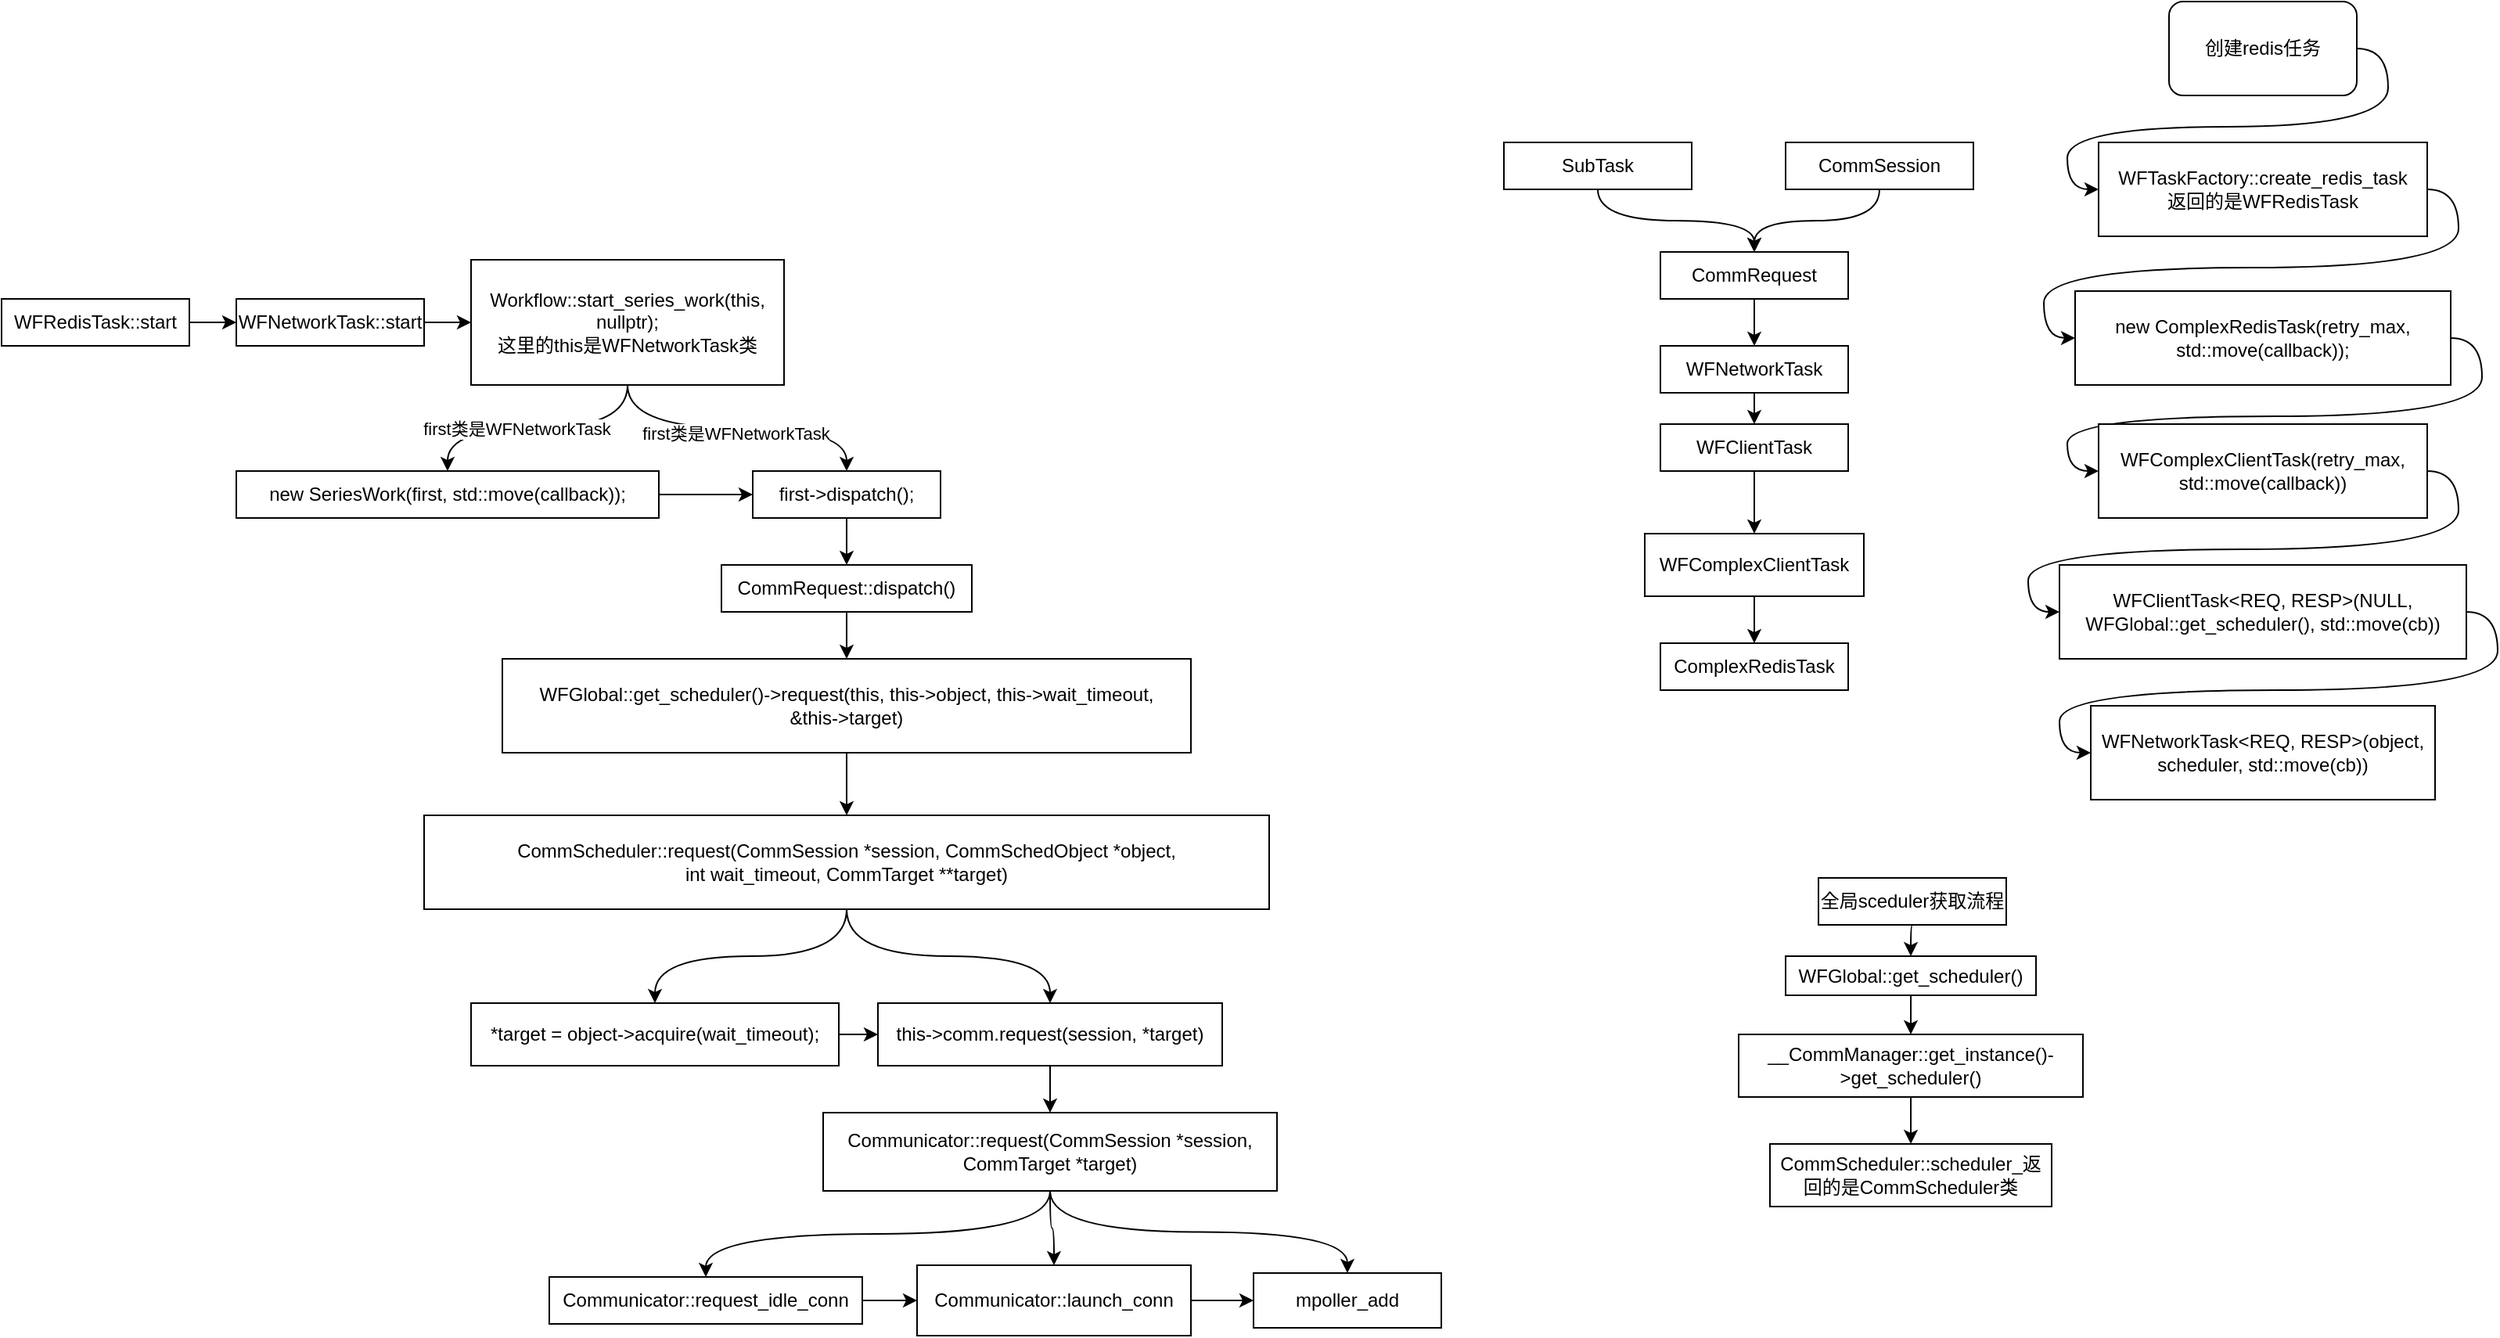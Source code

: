 <mxfile version="14.5.3" type="github">
  <diagram id="UP1-qwlF9aJPhvvTiWTV" name="Page-1">
    <mxGraphModel dx="1186" dy="1885" grid="1" gridSize="10" guides="1" tooltips="1" connect="1" arrows="1" fold="1" page="1" pageScale="1" pageWidth="827" pageHeight="1169" math="0" shadow="0">
      <root>
        <mxCell id="0" />
        <mxCell id="1" parent="0" />
        <mxCell id="LnEWv4F4pNgl14aYY6Xp-3" style="edgeStyle=orthogonalEdgeStyle;rounded=0;orthogonalLoop=1;jettySize=auto;html=1;exitX=1;exitY=0.5;exitDx=0;exitDy=0;entryX=0;entryY=0.5;entryDx=0;entryDy=0;" parent="1" source="LnEWv4F4pNgl14aYY6Xp-1" target="LnEWv4F4pNgl14aYY6Xp-2" edge="1">
          <mxGeometry relative="1" as="geometry" />
        </mxCell>
        <mxCell id="LnEWv4F4pNgl14aYY6Xp-1" value="WFRedisTask::start" style="rounded=0;whiteSpace=wrap;html=1;" parent="1" vertex="1">
          <mxGeometry x="80" y="140" width="120" height="30" as="geometry" />
        </mxCell>
        <mxCell id="LnEWv4F4pNgl14aYY6Xp-5" style="edgeStyle=orthogonalEdgeStyle;rounded=0;orthogonalLoop=1;jettySize=auto;html=1;exitX=1;exitY=0.5;exitDx=0;exitDy=0;entryX=0;entryY=0.5;entryDx=0;entryDy=0;" parent="1" source="LnEWv4F4pNgl14aYY6Xp-2" target="LnEWv4F4pNgl14aYY6Xp-4" edge="1">
          <mxGeometry relative="1" as="geometry" />
        </mxCell>
        <mxCell id="LnEWv4F4pNgl14aYY6Xp-2" value="WFNetworkTask::start" style="rounded=0;whiteSpace=wrap;html=1;" parent="1" vertex="1">
          <mxGeometry x="230" y="140" width="120" height="30" as="geometry" />
        </mxCell>
        <mxCell id="LnEWv4F4pNgl14aYY6Xp-17" style="edgeStyle=orthogonalEdgeStyle;curved=1;rounded=0;orthogonalLoop=1;jettySize=auto;html=1;exitX=0.5;exitY=1;exitDx=0;exitDy=0;" parent="1" source="LnEWv4F4pNgl14aYY6Xp-4" target="LnEWv4F4pNgl14aYY6Xp-14" edge="1">
          <mxGeometry relative="1" as="geometry" />
        </mxCell>
        <mxCell id="LnEWv4F4pNgl14aYY6Xp-19" value="first类是WFNetworkTask" style="edgeLabel;html=1;align=center;verticalAlign=middle;resizable=0;points=[];" parent="LnEWv4F4pNgl14aYY6Xp-17" vertex="1" connectable="0">
          <mxGeometry x="0.171" relative="1" as="geometry">
            <mxPoint x="1" as="offset" />
          </mxGeometry>
        </mxCell>
        <mxCell id="LnEWv4F4pNgl14aYY6Xp-18" style="edgeStyle=orthogonalEdgeStyle;curved=1;rounded=0;orthogonalLoop=1;jettySize=auto;html=1;exitX=0.5;exitY=1;exitDx=0;exitDy=0;entryX=0.5;entryY=0;entryDx=0;entryDy=0;" parent="1" source="LnEWv4F4pNgl14aYY6Xp-4" target="LnEWv4F4pNgl14aYY6Xp-15" edge="1">
          <mxGeometry relative="1" as="geometry" />
        </mxCell>
        <mxCell id="LnEWv4F4pNgl14aYY6Xp-20" value="first类是WFNetworkTask" style="edgeLabel;html=1;align=center;verticalAlign=middle;resizable=0;points=[];" parent="LnEWv4F4pNgl14aYY6Xp-18" vertex="1" connectable="0">
          <mxGeometry x="-0.012" y="-2" relative="1" as="geometry">
            <mxPoint y="1" as="offset" />
          </mxGeometry>
        </mxCell>
        <mxCell id="LnEWv4F4pNgl14aYY6Xp-4" value="Workflow::start_series_work(this, nullptr);&lt;br&gt;这里的this是WFNetworkTask类" style="rounded=0;whiteSpace=wrap;html=1;" parent="1" vertex="1">
          <mxGeometry x="380" y="115" width="200" height="80" as="geometry" />
        </mxCell>
        <mxCell id="LnEWv4F4pNgl14aYY6Xp-29" style="edgeStyle=orthogonalEdgeStyle;curved=1;rounded=0;orthogonalLoop=1;jettySize=auto;html=1;exitX=0.5;exitY=1;exitDx=0;exitDy=0;entryX=0.5;entryY=0;entryDx=0;entryDy=0;" parent="1" source="LnEWv4F4pNgl14aYY6Xp-6" target="LnEWv4F4pNgl14aYY6Xp-27" edge="1">
          <mxGeometry relative="1" as="geometry" />
        </mxCell>
        <mxCell id="LnEWv4F4pNgl14aYY6Xp-6" value="WFNetworkTask" style="rounded=0;whiteSpace=wrap;html=1;" parent="1" vertex="1">
          <mxGeometry x="1140" y="170" width="120" height="30" as="geometry" />
        </mxCell>
        <mxCell id="LnEWv4F4pNgl14aYY6Xp-8" style="edgeStyle=orthogonalEdgeStyle;rounded=0;orthogonalLoop=1;jettySize=auto;html=1;exitX=0.5;exitY=1;exitDx=0;exitDy=0;entryX=0.5;entryY=0;entryDx=0;entryDy=0;" parent="1" source="LnEWv4F4pNgl14aYY6Xp-7" target="LnEWv4F4pNgl14aYY6Xp-6" edge="1">
          <mxGeometry relative="1" as="geometry" />
        </mxCell>
        <mxCell id="LnEWv4F4pNgl14aYY6Xp-7" value="CommRequest" style="rounded=0;whiteSpace=wrap;html=1;" parent="1" vertex="1">
          <mxGeometry x="1140" y="110" width="120" height="30" as="geometry" />
        </mxCell>
        <mxCell id="LnEWv4F4pNgl14aYY6Xp-13" style="edgeStyle=orthogonalEdgeStyle;curved=1;rounded=0;orthogonalLoop=1;jettySize=auto;html=1;exitX=0.5;exitY=1;exitDx=0;exitDy=0;entryX=0.5;entryY=0;entryDx=0;entryDy=0;" parent="1" source="LnEWv4F4pNgl14aYY6Xp-9" target="LnEWv4F4pNgl14aYY6Xp-7" edge="1">
          <mxGeometry relative="1" as="geometry" />
        </mxCell>
        <mxCell id="LnEWv4F4pNgl14aYY6Xp-9" value="SubTask" style="rounded=0;whiteSpace=wrap;html=1;" parent="1" vertex="1">
          <mxGeometry x="1040" y="40" width="120" height="30" as="geometry" />
        </mxCell>
        <mxCell id="LnEWv4F4pNgl14aYY6Xp-11" style="edgeStyle=orthogonalEdgeStyle;rounded=0;orthogonalLoop=1;jettySize=auto;html=1;exitX=0.5;exitY=1;exitDx=0;exitDy=0;entryX=0.5;entryY=0;entryDx=0;entryDy=0;curved=1;" parent="1" source="LnEWv4F4pNgl14aYY6Xp-10" target="LnEWv4F4pNgl14aYY6Xp-7" edge="1">
          <mxGeometry relative="1" as="geometry" />
        </mxCell>
        <mxCell id="LnEWv4F4pNgl14aYY6Xp-10" value="CommSession" style="rounded=0;whiteSpace=wrap;html=1;" parent="1" vertex="1">
          <mxGeometry x="1220" y="40" width="120" height="30" as="geometry" />
        </mxCell>
        <mxCell id="LnEWv4F4pNgl14aYY6Xp-16" style="edgeStyle=orthogonalEdgeStyle;curved=1;rounded=0;orthogonalLoop=1;jettySize=auto;html=1;exitX=1;exitY=0.5;exitDx=0;exitDy=0;" parent="1" source="LnEWv4F4pNgl14aYY6Xp-14" target="LnEWv4F4pNgl14aYY6Xp-15" edge="1">
          <mxGeometry relative="1" as="geometry" />
        </mxCell>
        <mxCell id="LnEWv4F4pNgl14aYY6Xp-14" value="new SeriesWork(first, std::move(callback));" style="rounded=0;whiteSpace=wrap;html=1;" parent="1" vertex="1">
          <mxGeometry x="230" y="250" width="270" height="30" as="geometry" />
        </mxCell>
        <mxCell id="LnEWv4F4pNgl14aYY6Xp-22" style="edgeStyle=orthogonalEdgeStyle;curved=1;rounded=0;orthogonalLoop=1;jettySize=auto;html=1;exitX=0.5;exitY=1;exitDx=0;exitDy=0;entryX=0.5;entryY=0;entryDx=0;entryDy=0;" parent="1" source="LnEWv4F4pNgl14aYY6Xp-15" target="LnEWv4F4pNgl14aYY6Xp-21" edge="1">
          <mxGeometry relative="1" as="geometry" />
        </mxCell>
        <mxCell id="LnEWv4F4pNgl14aYY6Xp-15" value="first-&amp;gt;dispatch();" style="rounded=0;whiteSpace=wrap;html=1;" parent="1" vertex="1">
          <mxGeometry x="560" y="250" width="120" height="30" as="geometry" />
        </mxCell>
        <mxCell id="LnEWv4F4pNgl14aYY6Xp-40" style="edgeStyle=orthogonalEdgeStyle;curved=1;rounded=0;orthogonalLoop=1;jettySize=auto;html=1;exitX=0.5;exitY=1;exitDx=0;exitDy=0;entryX=0.5;entryY=0;entryDx=0;entryDy=0;" parent="1" source="LnEWv4F4pNgl14aYY6Xp-21" target="LnEWv4F4pNgl14aYY6Xp-39" edge="1">
          <mxGeometry relative="1" as="geometry" />
        </mxCell>
        <mxCell id="LnEWv4F4pNgl14aYY6Xp-21" value="CommRequest::dispatch()" style="rounded=0;whiteSpace=wrap;html=1;" parent="1" vertex="1">
          <mxGeometry x="540" y="310" width="160" height="30" as="geometry" />
        </mxCell>
        <mxCell id="LnEWv4F4pNgl14aYY6Xp-23" value="ComplexRedisTask" style="rounded=0;whiteSpace=wrap;html=1;" parent="1" vertex="1">
          <mxGeometry x="1140" y="360" width="120" height="30" as="geometry" />
        </mxCell>
        <mxCell id="LnEWv4F4pNgl14aYY6Xp-26" style="edgeStyle=orthogonalEdgeStyle;curved=1;rounded=0;orthogonalLoop=1;jettySize=auto;html=1;exitX=0.5;exitY=1;exitDx=0;exitDy=0;entryX=0.5;entryY=0;entryDx=0;entryDy=0;" parent="1" source="LnEWv4F4pNgl14aYY6Xp-24" target="LnEWv4F4pNgl14aYY6Xp-23" edge="1">
          <mxGeometry relative="1" as="geometry" />
        </mxCell>
        <mxCell id="LnEWv4F4pNgl14aYY6Xp-24" value="WFComplexClientTask" style="rounded=0;whiteSpace=wrap;html=1;" parent="1" vertex="1">
          <mxGeometry x="1130" y="290" width="140" height="40" as="geometry" />
        </mxCell>
        <mxCell id="LnEWv4F4pNgl14aYY6Xp-28" style="edgeStyle=orthogonalEdgeStyle;curved=1;rounded=0;orthogonalLoop=1;jettySize=auto;html=1;exitX=0.5;exitY=1;exitDx=0;exitDy=0;entryX=0.5;entryY=0;entryDx=0;entryDy=0;" parent="1" source="LnEWv4F4pNgl14aYY6Xp-27" target="LnEWv4F4pNgl14aYY6Xp-24" edge="1">
          <mxGeometry relative="1" as="geometry" />
        </mxCell>
        <mxCell id="LnEWv4F4pNgl14aYY6Xp-27" value="WFClientTask" style="rounded=0;whiteSpace=wrap;html=1;" parent="1" vertex="1">
          <mxGeometry x="1140" y="220" width="120" height="30" as="geometry" />
        </mxCell>
        <mxCell id="LnEWv4F4pNgl14aYY6Xp-32" style="edgeStyle=orthogonalEdgeStyle;curved=1;rounded=0;orthogonalLoop=1;jettySize=auto;html=1;exitX=1;exitY=0.5;exitDx=0;exitDy=0;entryX=0;entryY=0.5;entryDx=0;entryDy=0;" parent="1" source="LnEWv4F4pNgl14aYY6Xp-30" target="LnEWv4F4pNgl14aYY6Xp-31" edge="1">
          <mxGeometry relative="1" as="geometry" />
        </mxCell>
        <mxCell id="LnEWv4F4pNgl14aYY6Xp-30" value="WFTaskFactory::create_redis_task&lt;br&gt;返回的是WFRedisTask" style="rounded=0;whiteSpace=wrap;html=1;" parent="1" vertex="1">
          <mxGeometry x="1420" y="40" width="210" height="60" as="geometry" />
        </mxCell>
        <mxCell id="LnEWv4F4pNgl14aYY6Xp-34" style="edgeStyle=orthogonalEdgeStyle;curved=1;rounded=0;orthogonalLoop=1;jettySize=auto;html=1;exitX=1;exitY=0.5;exitDx=0;exitDy=0;entryX=0;entryY=0.5;entryDx=0;entryDy=0;" parent="1" source="LnEWv4F4pNgl14aYY6Xp-31" target="LnEWv4F4pNgl14aYY6Xp-33" edge="1">
          <mxGeometry relative="1" as="geometry" />
        </mxCell>
        <mxCell id="LnEWv4F4pNgl14aYY6Xp-31" value="new ComplexRedisTask(retry_max, std::move(callback));" style="rounded=0;whiteSpace=wrap;html=1;" parent="1" vertex="1">
          <mxGeometry x="1405" y="135" width="240" height="60" as="geometry" />
        </mxCell>
        <mxCell id="LnEWv4F4pNgl14aYY6Xp-36" style="edgeStyle=orthogonalEdgeStyle;curved=1;rounded=0;orthogonalLoop=1;jettySize=auto;html=1;exitX=1;exitY=0.5;exitDx=0;exitDy=0;entryX=0;entryY=0.5;entryDx=0;entryDy=0;" parent="1" source="LnEWv4F4pNgl14aYY6Xp-33" target="LnEWv4F4pNgl14aYY6Xp-35" edge="1">
          <mxGeometry relative="1" as="geometry" />
        </mxCell>
        <mxCell id="LnEWv4F4pNgl14aYY6Xp-33" value="WFComplexClientTask(retry_max, std::move(callback))" style="rounded=0;whiteSpace=wrap;html=1;" parent="1" vertex="1">
          <mxGeometry x="1420" y="220" width="210" height="60" as="geometry" />
        </mxCell>
        <mxCell id="LnEWv4F4pNgl14aYY6Xp-38" style="edgeStyle=orthogonalEdgeStyle;curved=1;rounded=0;orthogonalLoop=1;jettySize=auto;html=1;exitX=1;exitY=0.5;exitDx=0;exitDy=0;entryX=0;entryY=0.5;entryDx=0;entryDy=0;" parent="1" source="LnEWv4F4pNgl14aYY6Xp-35" target="LnEWv4F4pNgl14aYY6Xp-37" edge="1">
          <mxGeometry relative="1" as="geometry" />
        </mxCell>
        <mxCell id="LnEWv4F4pNgl14aYY6Xp-35" value="WFClientTask&amp;lt;REQ, RESP&amp;gt;(NULL, WFGlobal::get_scheduler(), std::move(cb))" style="rounded=0;whiteSpace=wrap;html=1;" parent="1" vertex="1">
          <mxGeometry x="1395" y="310" width="260" height="60" as="geometry" />
        </mxCell>
        <mxCell id="LnEWv4F4pNgl14aYY6Xp-37" value="WFNetworkTask&amp;lt;REQ, RESP&amp;gt;(object, scheduler, std::move(cb))" style="rounded=0;whiteSpace=wrap;html=1;" parent="1" vertex="1">
          <mxGeometry x="1415" y="400" width="220" height="60" as="geometry" />
        </mxCell>
        <mxCell id="nBKweqbWxlO77C3QkO8n-9" style="edgeStyle=orthogonalEdgeStyle;curved=1;rounded=0;orthogonalLoop=1;jettySize=auto;html=1;exitX=0.5;exitY=1;exitDx=0;exitDy=0;" edge="1" parent="1" source="LnEWv4F4pNgl14aYY6Xp-39" target="nBKweqbWxlO77C3QkO8n-8">
          <mxGeometry relative="1" as="geometry" />
        </mxCell>
        <mxCell id="LnEWv4F4pNgl14aYY6Xp-39" value="&lt;span&gt;WFGlobal::get_scheduler()-&amp;gt;request(&lt;/span&gt;&lt;span&gt;this, this-&amp;gt;object, this-&amp;gt;wait_timeout,&lt;br&gt;&lt;/span&gt;&lt;span&gt;        &lt;/span&gt;&lt;span&gt; &amp;amp;this-&amp;gt;target&lt;/span&gt;&lt;span&gt;)&lt;/span&gt;" style="rounded=0;whiteSpace=wrap;html=1;" parent="1" vertex="1">
          <mxGeometry x="400" y="370" width="440" height="60" as="geometry" />
        </mxCell>
        <mxCell id="LnEWv4F4pNgl14aYY6Xp-42" style="edgeStyle=orthogonalEdgeStyle;curved=1;rounded=0;orthogonalLoop=1;jettySize=auto;html=1;exitX=1;exitY=0.5;exitDx=0;exitDy=0;entryX=0;entryY=0.5;entryDx=0;entryDy=0;" parent="1" source="LnEWv4F4pNgl14aYY6Xp-41" target="LnEWv4F4pNgl14aYY6Xp-30" edge="1">
          <mxGeometry relative="1" as="geometry" />
        </mxCell>
        <mxCell id="LnEWv4F4pNgl14aYY6Xp-41" value="创建redis任务" style="rounded=1;whiteSpace=wrap;html=1;" parent="1" vertex="1">
          <mxGeometry x="1465" y="-50" width="120" height="60" as="geometry" />
        </mxCell>
        <mxCell id="nBKweqbWxlO77C3QkO8n-3" style="edgeStyle=orthogonalEdgeStyle;curved=1;rounded=0;orthogonalLoop=1;jettySize=auto;html=1;exitX=0.5;exitY=1;exitDx=0;exitDy=0;entryX=0.5;entryY=0;entryDx=0;entryDy=0;" edge="1" parent="1" source="nBKweqbWxlO77C3QkO8n-1" target="nBKweqbWxlO77C3QkO8n-2">
          <mxGeometry relative="1" as="geometry" />
        </mxCell>
        <mxCell id="nBKweqbWxlO77C3QkO8n-1" value="WFGlobal::get_scheduler()" style="rounded=0;whiteSpace=wrap;html=1;" vertex="1" parent="1">
          <mxGeometry x="1220" y="560" width="160" height="25" as="geometry" />
        </mxCell>
        <mxCell id="nBKweqbWxlO77C3QkO8n-5" style="edgeStyle=orthogonalEdgeStyle;curved=1;rounded=0;orthogonalLoop=1;jettySize=auto;html=1;exitX=0.5;exitY=1;exitDx=0;exitDy=0;entryX=0.5;entryY=0;entryDx=0;entryDy=0;" edge="1" parent="1" source="nBKweqbWxlO77C3QkO8n-2" target="nBKweqbWxlO77C3QkO8n-4">
          <mxGeometry relative="1" as="geometry" />
        </mxCell>
        <mxCell id="nBKweqbWxlO77C3QkO8n-2" value="__CommManager::get_instance()-&amp;gt;get_scheduler()" style="rounded=0;whiteSpace=wrap;html=1;" vertex="1" parent="1">
          <mxGeometry x="1190" y="610" width="220" height="40" as="geometry" />
        </mxCell>
        <mxCell id="nBKweqbWxlO77C3QkO8n-4" value="CommScheduler::scheduler_返回的是CommScheduler类" style="rounded=0;whiteSpace=wrap;html=1;" vertex="1" parent="1">
          <mxGeometry x="1210" y="680" width="180" height="40" as="geometry" />
        </mxCell>
        <mxCell id="nBKweqbWxlO77C3QkO8n-7" style="edgeStyle=orthogonalEdgeStyle;curved=1;rounded=0;orthogonalLoop=1;jettySize=auto;html=1;exitX=0.5;exitY=1;exitDx=0;exitDy=0;entryX=0.5;entryY=0;entryDx=0;entryDy=0;" edge="1" parent="1" source="nBKweqbWxlO77C3QkO8n-6" target="nBKweqbWxlO77C3QkO8n-1">
          <mxGeometry relative="1" as="geometry" />
        </mxCell>
        <mxCell id="nBKweqbWxlO77C3QkO8n-6" value="全局sceduler获取流程" style="rounded=0;whiteSpace=wrap;html=1;" vertex="1" parent="1">
          <mxGeometry x="1241" y="510" width="120" height="30" as="geometry" />
        </mxCell>
        <mxCell id="nBKweqbWxlO77C3QkO8n-12" style="edgeStyle=orthogonalEdgeStyle;curved=1;rounded=0;orthogonalLoop=1;jettySize=auto;html=1;exitX=0.5;exitY=1;exitDx=0;exitDy=0;" edge="1" parent="1" source="nBKweqbWxlO77C3QkO8n-8" target="nBKweqbWxlO77C3QkO8n-10">
          <mxGeometry relative="1" as="geometry" />
        </mxCell>
        <mxCell id="nBKweqbWxlO77C3QkO8n-13" style="edgeStyle=orthogonalEdgeStyle;curved=1;rounded=0;orthogonalLoop=1;jettySize=auto;html=1;exitX=0.5;exitY=1;exitDx=0;exitDy=0;entryX=0.5;entryY=0;entryDx=0;entryDy=0;" edge="1" parent="1" source="nBKweqbWxlO77C3QkO8n-8" target="nBKweqbWxlO77C3QkO8n-11">
          <mxGeometry relative="1" as="geometry" />
        </mxCell>
        <mxCell id="nBKweqbWxlO77C3QkO8n-8" value="CommScheduler::&lt;span&gt;request(CommSession *session, CommSchedObject *object,&lt;/span&gt;&lt;div&gt;&lt;span&gt;				&lt;/span&gt;int wait_timeout, CommTarget **target)&lt;/div&gt;" style="rounded=0;whiteSpace=wrap;html=1;" vertex="1" parent="1">
          <mxGeometry x="350" y="470" width="540" height="60" as="geometry" />
        </mxCell>
        <mxCell id="nBKweqbWxlO77C3QkO8n-14" style="edgeStyle=orthogonalEdgeStyle;curved=1;rounded=0;orthogonalLoop=1;jettySize=auto;html=1;exitX=1;exitY=0.5;exitDx=0;exitDy=0;entryX=0;entryY=0.5;entryDx=0;entryDy=0;" edge="1" parent="1" source="nBKweqbWxlO77C3QkO8n-10" target="nBKweqbWxlO77C3QkO8n-11">
          <mxGeometry relative="1" as="geometry" />
        </mxCell>
        <mxCell id="nBKweqbWxlO77C3QkO8n-10" value="*target = object-&amp;gt;acquire(wait_timeout);" style="rounded=0;whiteSpace=wrap;html=1;" vertex="1" parent="1">
          <mxGeometry x="380" y="590" width="235" height="40" as="geometry" />
        </mxCell>
        <mxCell id="nBKweqbWxlO77C3QkO8n-16" style="edgeStyle=orthogonalEdgeStyle;curved=1;rounded=0;orthogonalLoop=1;jettySize=auto;html=1;exitX=0.5;exitY=1;exitDx=0;exitDy=0;entryX=0.5;entryY=0;entryDx=0;entryDy=0;" edge="1" parent="1" source="nBKweqbWxlO77C3QkO8n-11" target="nBKweqbWxlO77C3QkO8n-15">
          <mxGeometry relative="1" as="geometry" />
        </mxCell>
        <mxCell id="nBKweqbWxlO77C3QkO8n-11" value="this-&amp;gt;comm.request(session, *target)" style="rounded=0;whiteSpace=wrap;html=1;" vertex="1" parent="1">
          <mxGeometry x="640" y="590" width="220" height="40" as="geometry" />
        </mxCell>
        <mxCell id="nBKweqbWxlO77C3QkO8n-18" style="edgeStyle=orthogonalEdgeStyle;curved=1;rounded=0;orthogonalLoop=1;jettySize=auto;html=1;exitX=0.5;exitY=1;exitDx=0;exitDy=0;entryX=0.5;entryY=0;entryDx=0;entryDy=0;" edge="1" parent="1" source="nBKweqbWxlO77C3QkO8n-15" target="nBKweqbWxlO77C3QkO8n-17">
          <mxGeometry relative="1" as="geometry" />
        </mxCell>
        <mxCell id="nBKweqbWxlO77C3QkO8n-22" style="edgeStyle=orthogonalEdgeStyle;curved=1;rounded=0;orthogonalLoop=1;jettySize=auto;html=1;exitX=0.5;exitY=1;exitDx=0;exitDy=0;entryX=0.5;entryY=0;entryDx=0;entryDy=0;" edge="1" parent="1" source="nBKweqbWxlO77C3QkO8n-15" target="nBKweqbWxlO77C3QkO8n-20">
          <mxGeometry relative="1" as="geometry" />
        </mxCell>
        <mxCell id="nBKweqbWxlO77C3QkO8n-23" style="edgeStyle=orthogonalEdgeStyle;curved=1;rounded=0;orthogonalLoop=1;jettySize=auto;html=1;exitX=0.5;exitY=1;exitDx=0;exitDy=0;entryX=0.5;entryY=0;entryDx=0;entryDy=0;" edge="1" parent="1" source="nBKweqbWxlO77C3QkO8n-15" target="nBKweqbWxlO77C3QkO8n-21">
          <mxGeometry relative="1" as="geometry" />
        </mxCell>
        <mxCell id="nBKweqbWxlO77C3QkO8n-15" value="Communicator::request(CommSession *session, CommTarget *target)" style="rounded=0;whiteSpace=wrap;html=1;" vertex="1" parent="1">
          <mxGeometry x="605" y="660" width="290" height="50" as="geometry" />
        </mxCell>
        <mxCell id="nBKweqbWxlO77C3QkO8n-24" style="edgeStyle=orthogonalEdgeStyle;curved=1;rounded=0;orthogonalLoop=1;jettySize=auto;html=1;exitX=1;exitY=0.5;exitDx=0;exitDy=0;" edge="1" parent="1" source="nBKweqbWxlO77C3QkO8n-17" target="nBKweqbWxlO77C3QkO8n-20">
          <mxGeometry relative="1" as="geometry" />
        </mxCell>
        <mxCell id="nBKweqbWxlO77C3QkO8n-17" value="Communicator::request_idle_conn" style="rounded=0;whiteSpace=wrap;html=1;" vertex="1" parent="1">
          <mxGeometry x="430" y="765" width="200" height="30" as="geometry" />
        </mxCell>
        <mxCell id="nBKweqbWxlO77C3QkO8n-25" style="edgeStyle=orthogonalEdgeStyle;curved=1;rounded=0;orthogonalLoop=1;jettySize=auto;html=1;exitX=1;exitY=0.5;exitDx=0;exitDy=0;entryX=0;entryY=0.5;entryDx=0;entryDy=0;" edge="1" parent="1" source="nBKweqbWxlO77C3QkO8n-20" target="nBKweqbWxlO77C3QkO8n-21">
          <mxGeometry relative="1" as="geometry" />
        </mxCell>
        <mxCell id="nBKweqbWxlO77C3QkO8n-20" value="Communicator::launch_conn" style="rounded=0;whiteSpace=wrap;html=1;" vertex="1" parent="1">
          <mxGeometry x="665" y="757.5" width="175" height="45" as="geometry" />
        </mxCell>
        <mxCell id="nBKweqbWxlO77C3QkO8n-21" value="mpoller_add" style="rounded=0;whiteSpace=wrap;html=1;" vertex="1" parent="1">
          <mxGeometry x="880" y="762.5" width="120" height="35" as="geometry" />
        </mxCell>
      </root>
    </mxGraphModel>
  </diagram>
</mxfile>
